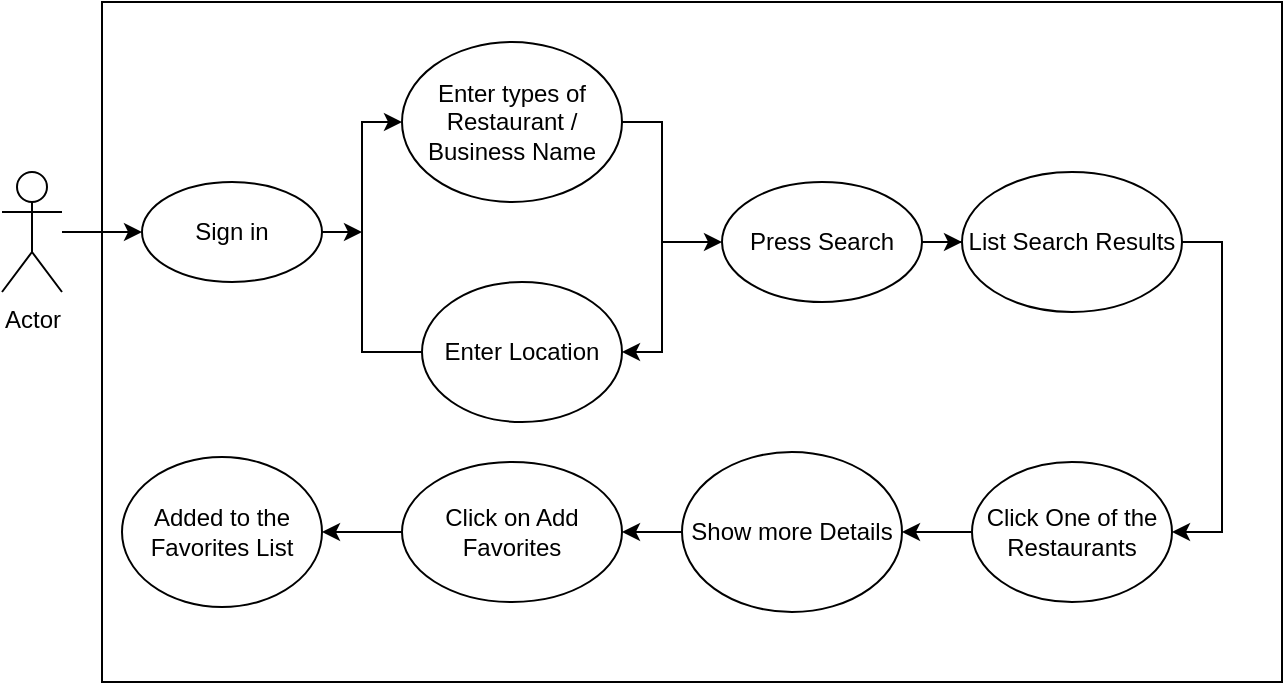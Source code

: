<mxfile version="13.9.9" type="github">
  <diagram id="Zj-IJNFeUZnBrRP1qBrH" name="Page-1">
    <mxGraphModel dx="1662" dy="705" grid="1" gridSize="10" guides="1" tooltips="1" connect="1" arrows="1" fold="1" page="1" pageScale="1" pageWidth="850" pageHeight="1100" math="0" shadow="0">
      <root>
        <mxCell id="0" />
        <mxCell id="1" parent="0" />
        <mxCell id="HWPAAx-xTsZ_QWRCJdJR-23" value="" style="rounded=0;whiteSpace=wrap;html=1;" vertex="1" parent="1">
          <mxGeometry x="170" y="150" width="590" height="340" as="geometry" />
        </mxCell>
        <mxCell id="HWPAAx-xTsZ_QWRCJdJR-12" style="edgeStyle=orthogonalEdgeStyle;rounded=0;orthogonalLoop=1;jettySize=auto;html=1;entryX=0;entryY=0.5;entryDx=0;entryDy=0;" edge="1" parent="1" source="HWPAAx-xTsZ_QWRCJdJR-1" target="HWPAAx-xTsZ_QWRCJdJR-2">
          <mxGeometry relative="1" as="geometry" />
        </mxCell>
        <mxCell id="HWPAAx-xTsZ_QWRCJdJR-1" value="Actor" style="shape=umlActor;verticalLabelPosition=bottom;verticalAlign=top;html=1;outlineConnect=0;" vertex="1" parent="1">
          <mxGeometry x="120" y="235" width="30" height="60" as="geometry" />
        </mxCell>
        <mxCell id="HWPAAx-xTsZ_QWRCJdJR-15" style="edgeStyle=orthogonalEdgeStyle;rounded=0;orthogonalLoop=1;jettySize=auto;html=1;" edge="1" parent="1" source="HWPAAx-xTsZ_QWRCJdJR-2">
          <mxGeometry relative="1" as="geometry">
            <mxPoint x="300" y="265" as="targetPoint" />
          </mxGeometry>
        </mxCell>
        <mxCell id="HWPAAx-xTsZ_QWRCJdJR-2" value="Sign in" style="ellipse;whiteSpace=wrap;html=1;" vertex="1" parent="1">
          <mxGeometry x="190" y="240" width="90" height="50" as="geometry" />
        </mxCell>
        <mxCell id="HWPAAx-xTsZ_QWRCJdJR-14" style="edgeStyle=orthogonalEdgeStyle;rounded=0;orthogonalLoop=1;jettySize=auto;html=1;exitX=1;exitY=0.5;exitDx=0;exitDy=0;entryX=1;entryY=0.5;entryDx=0;entryDy=0;" edge="1" parent="1" source="HWPAAx-xTsZ_QWRCJdJR-3" target="HWPAAx-xTsZ_QWRCJdJR-4">
          <mxGeometry relative="1" as="geometry" />
        </mxCell>
        <mxCell id="HWPAAx-xTsZ_QWRCJdJR-3" value="Enter types of Restaurant / Business Name" style="ellipse;whiteSpace=wrap;html=1;" vertex="1" parent="1">
          <mxGeometry x="320" y="170" width="110" height="80" as="geometry" />
        </mxCell>
        <mxCell id="HWPAAx-xTsZ_QWRCJdJR-13" style="edgeStyle=orthogonalEdgeStyle;rounded=0;orthogonalLoop=1;jettySize=auto;html=1;entryX=0;entryY=0.5;entryDx=0;entryDy=0;exitX=0;exitY=0.5;exitDx=0;exitDy=0;" edge="1" parent="1" source="HWPAAx-xTsZ_QWRCJdJR-4" target="HWPAAx-xTsZ_QWRCJdJR-3">
          <mxGeometry relative="1" as="geometry" />
        </mxCell>
        <mxCell id="HWPAAx-xTsZ_QWRCJdJR-4" value="Enter Location" style="ellipse;whiteSpace=wrap;html=1;" vertex="1" parent="1">
          <mxGeometry x="330" y="290" width="100" height="70" as="geometry" />
        </mxCell>
        <mxCell id="HWPAAx-xTsZ_QWRCJdJR-18" style="edgeStyle=orthogonalEdgeStyle;rounded=0;orthogonalLoop=1;jettySize=auto;html=1;entryX=0;entryY=0.5;entryDx=0;entryDy=0;" edge="1" parent="1" source="HWPAAx-xTsZ_QWRCJdJR-5" target="HWPAAx-xTsZ_QWRCJdJR-6">
          <mxGeometry relative="1" as="geometry" />
        </mxCell>
        <mxCell id="HWPAAx-xTsZ_QWRCJdJR-5" value="Press Search" style="ellipse;whiteSpace=wrap;html=1;" vertex="1" parent="1">
          <mxGeometry x="480" y="240" width="100" height="60" as="geometry" />
        </mxCell>
        <mxCell id="HWPAAx-xTsZ_QWRCJdJR-19" style="edgeStyle=orthogonalEdgeStyle;rounded=0;orthogonalLoop=1;jettySize=auto;html=1;entryX=1;entryY=0.5;entryDx=0;entryDy=0;exitX=1;exitY=0.5;exitDx=0;exitDy=0;" edge="1" parent="1" source="HWPAAx-xTsZ_QWRCJdJR-6" target="HWPAAx-xTsZ_QWRCJdJR-8">
          <mxGeometry relative="1" as="geometry" />
        </mxCell>
        <mxCell id="HWPAAx-xTsZ_QWRCJdJR-6" value="List Search Results" style="ellipse;whiteSpace=wrap;html=1;" vertex="1" parent="1">
          <mxGeometry x="600" y="235" width="110" height="70" as="geometry" />
        </mxCell>
        <mxCell id="HWPAAx-xTsZ_QWRCJdJR-20" style="edgeStyle=orthogonalEdgeStyle;rounded=0;orthogonalLoop=1;jettySize=auto;html=1;entryX=1;entryY=0.5;entryDx=0;entryDy=0;" edge="1" parent="1" source="HWPAAx-xTsZ_QWRCJdJR-8" target="HWPAAx-xTsZ_QWRCJdJR-9">
          <mxGeometry relative="1" as="geometry" />
        </mxCell>
        <mxCell id="HWPAAx-xTsZ_QWRCJdJR-8" value="Click One of the Restaurants" style="ellipse;whiteSpace=wrap;html=1;" vertex="1" parent="1">
          <mxGeometry x="605" y="380" width="100" height="70" as="geometry" />
        </mxCell>
        <mxCell id="HWPAAx-xTsZ_QWRCJdJR-21" style="edgeStyle=orthogonalEdgeStyle;rounded=0;orthogonalLoop=1;jettySize=auto;html=1;entryX=1;entryY=0.5;entryDx=0;entryDy=0;" edge="1" parent="1" source="HWPAAx-xTsZ_QWRCJdJR-9" target="HWPAAx-xTsZ_QWRCJdJR-10">
          <mxGeometry relative="1" as="geometry" />
        </mxCell>
        <mxCell id="HWPAAx-xTsZ_QWRCJdJR-9" value="Show more Details" style="ellipse;whiteSpace=wrap;html=1;" vertex="1" parent="1">
          <mxGeometry x="460" y="375" width="110" height="80" as="geometry" />
        </mxCell>
        <mxCell id="HWPAAx-xTsZ_QWRCJdJR-22" style="edgeStyle=orthogonalEdgeStyle;rounded=0;orthogonalLoop=1;jettySize=auto;html=1;entryX=1;entryY=0.5;entryDx=0;entryDy=0;" edge="1" parent="1" source="HWPAAx-xTsZ_QWRCJdJR-10" target="HWPAAx-xTsZ_QWRCJdJR-11">
          <mxGeometry relative="1" as="geometry" />
        </mxCell>
        <mxCell id="HWPAAx-xTsZ_QWRCJdJR-10" value="Click on Add Favorites" style="ellipse;whiteSpace=wrap;html=1;" vertex="1" parent="1">
          <mxGeometry x="320" y="380" width="110" height="70" as="geometry" />
        </mxCell>
        <mxCell id="HWPAAx-xTsZ_QWRCJdJR-11" value="Added to the Favorites List" style="ellipse;whiteSpace=wrap;html=1;" vertex="1" parent="1">
          <mxGeometry x="180" y="377.5" width="100" height="75" as="geometry" />
        </mxCell>
        <mxCell id="HWPAAx-xTsZ_QWRCJdJR-17" value="" style="endArrow=classic;html=1;entryX=0;entryY=0.5;entryDx=0;entryDy=0;" edge="1" parent="1" target="HWPAAx-xTsZ_QWRCJdJR-5">
          <mxGeometry width="50" height="50" relative="1" as="geometry">
            <mxPoint x="450" y="270" as="sourcePoint" />
            <mxPoint x="490" y="180" as="targetPoint" />
          </mxGeometry>
        </mxCell>
      </root>
    </mxGraphModel>
  </diagram>
</mxfile>
